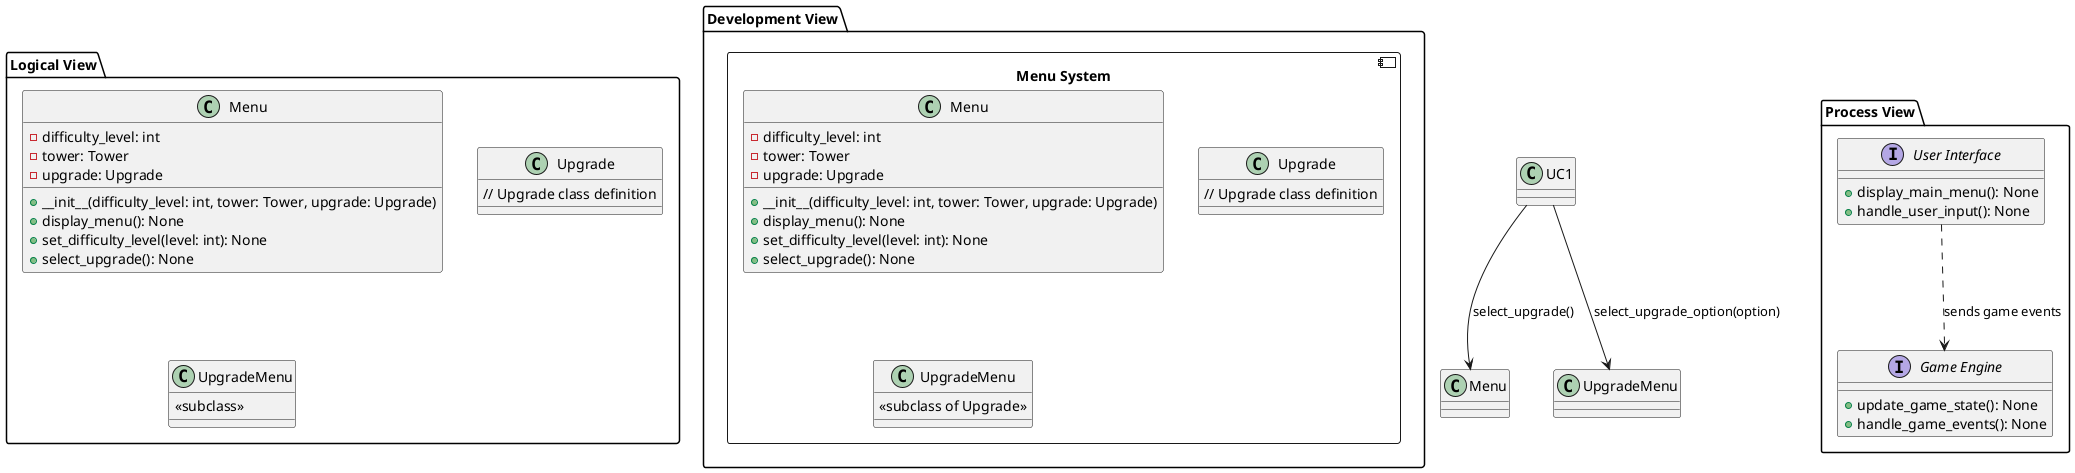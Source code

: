 @startuml

' Logical View
package "Logical View" {
    class Menu {
        - difficulty_level: int
        - tower: Tower
        - upgrade: Upgrade
        + __init__(difficulty_level: int, tower: Tower, upgrade: Upgrade)
        + display_menu(): None
        + set_difficulty_level(level: int): None
        + select_upgrade(): None
    }

    class Upgrade {
        // Upgrade class definition
    }

    class UpgradeMenu {
        <<subclass>>
    }
}

' Development View
package "Development View" {
    component "Menu System" {
        class Menu {
            - difficulty_level: int
            - tower: Tower
            - upgrade: Upgrade
            + __init__(difficulty_level: int, tower: Tower, upgrade: Upgrade)
            + display_menu(): None
            + set_difficulty_level(level: int): None
            + select_upgrade(): None
        }

        class Upgrade {
            // Upgrade class definition
        }

        class UpgradeMenu {
            <<subclass of Upgrade>>
        }
    }
}


' Process View
package "Process View" {
    interface "User Interface" {
        + display_main_menu(): None
        + handle_user_input(): None
    }

    interface "Game Engine" {
        + update_game_state(): None
        + handle_game_events(): None
    }

    "User Interface" ..> "Game Engine": sends game events
}


UC1 --> Menu: select_upgrade()
UC1 --> UpgradeMenu: select_upgrade_option(option)

@enduml

